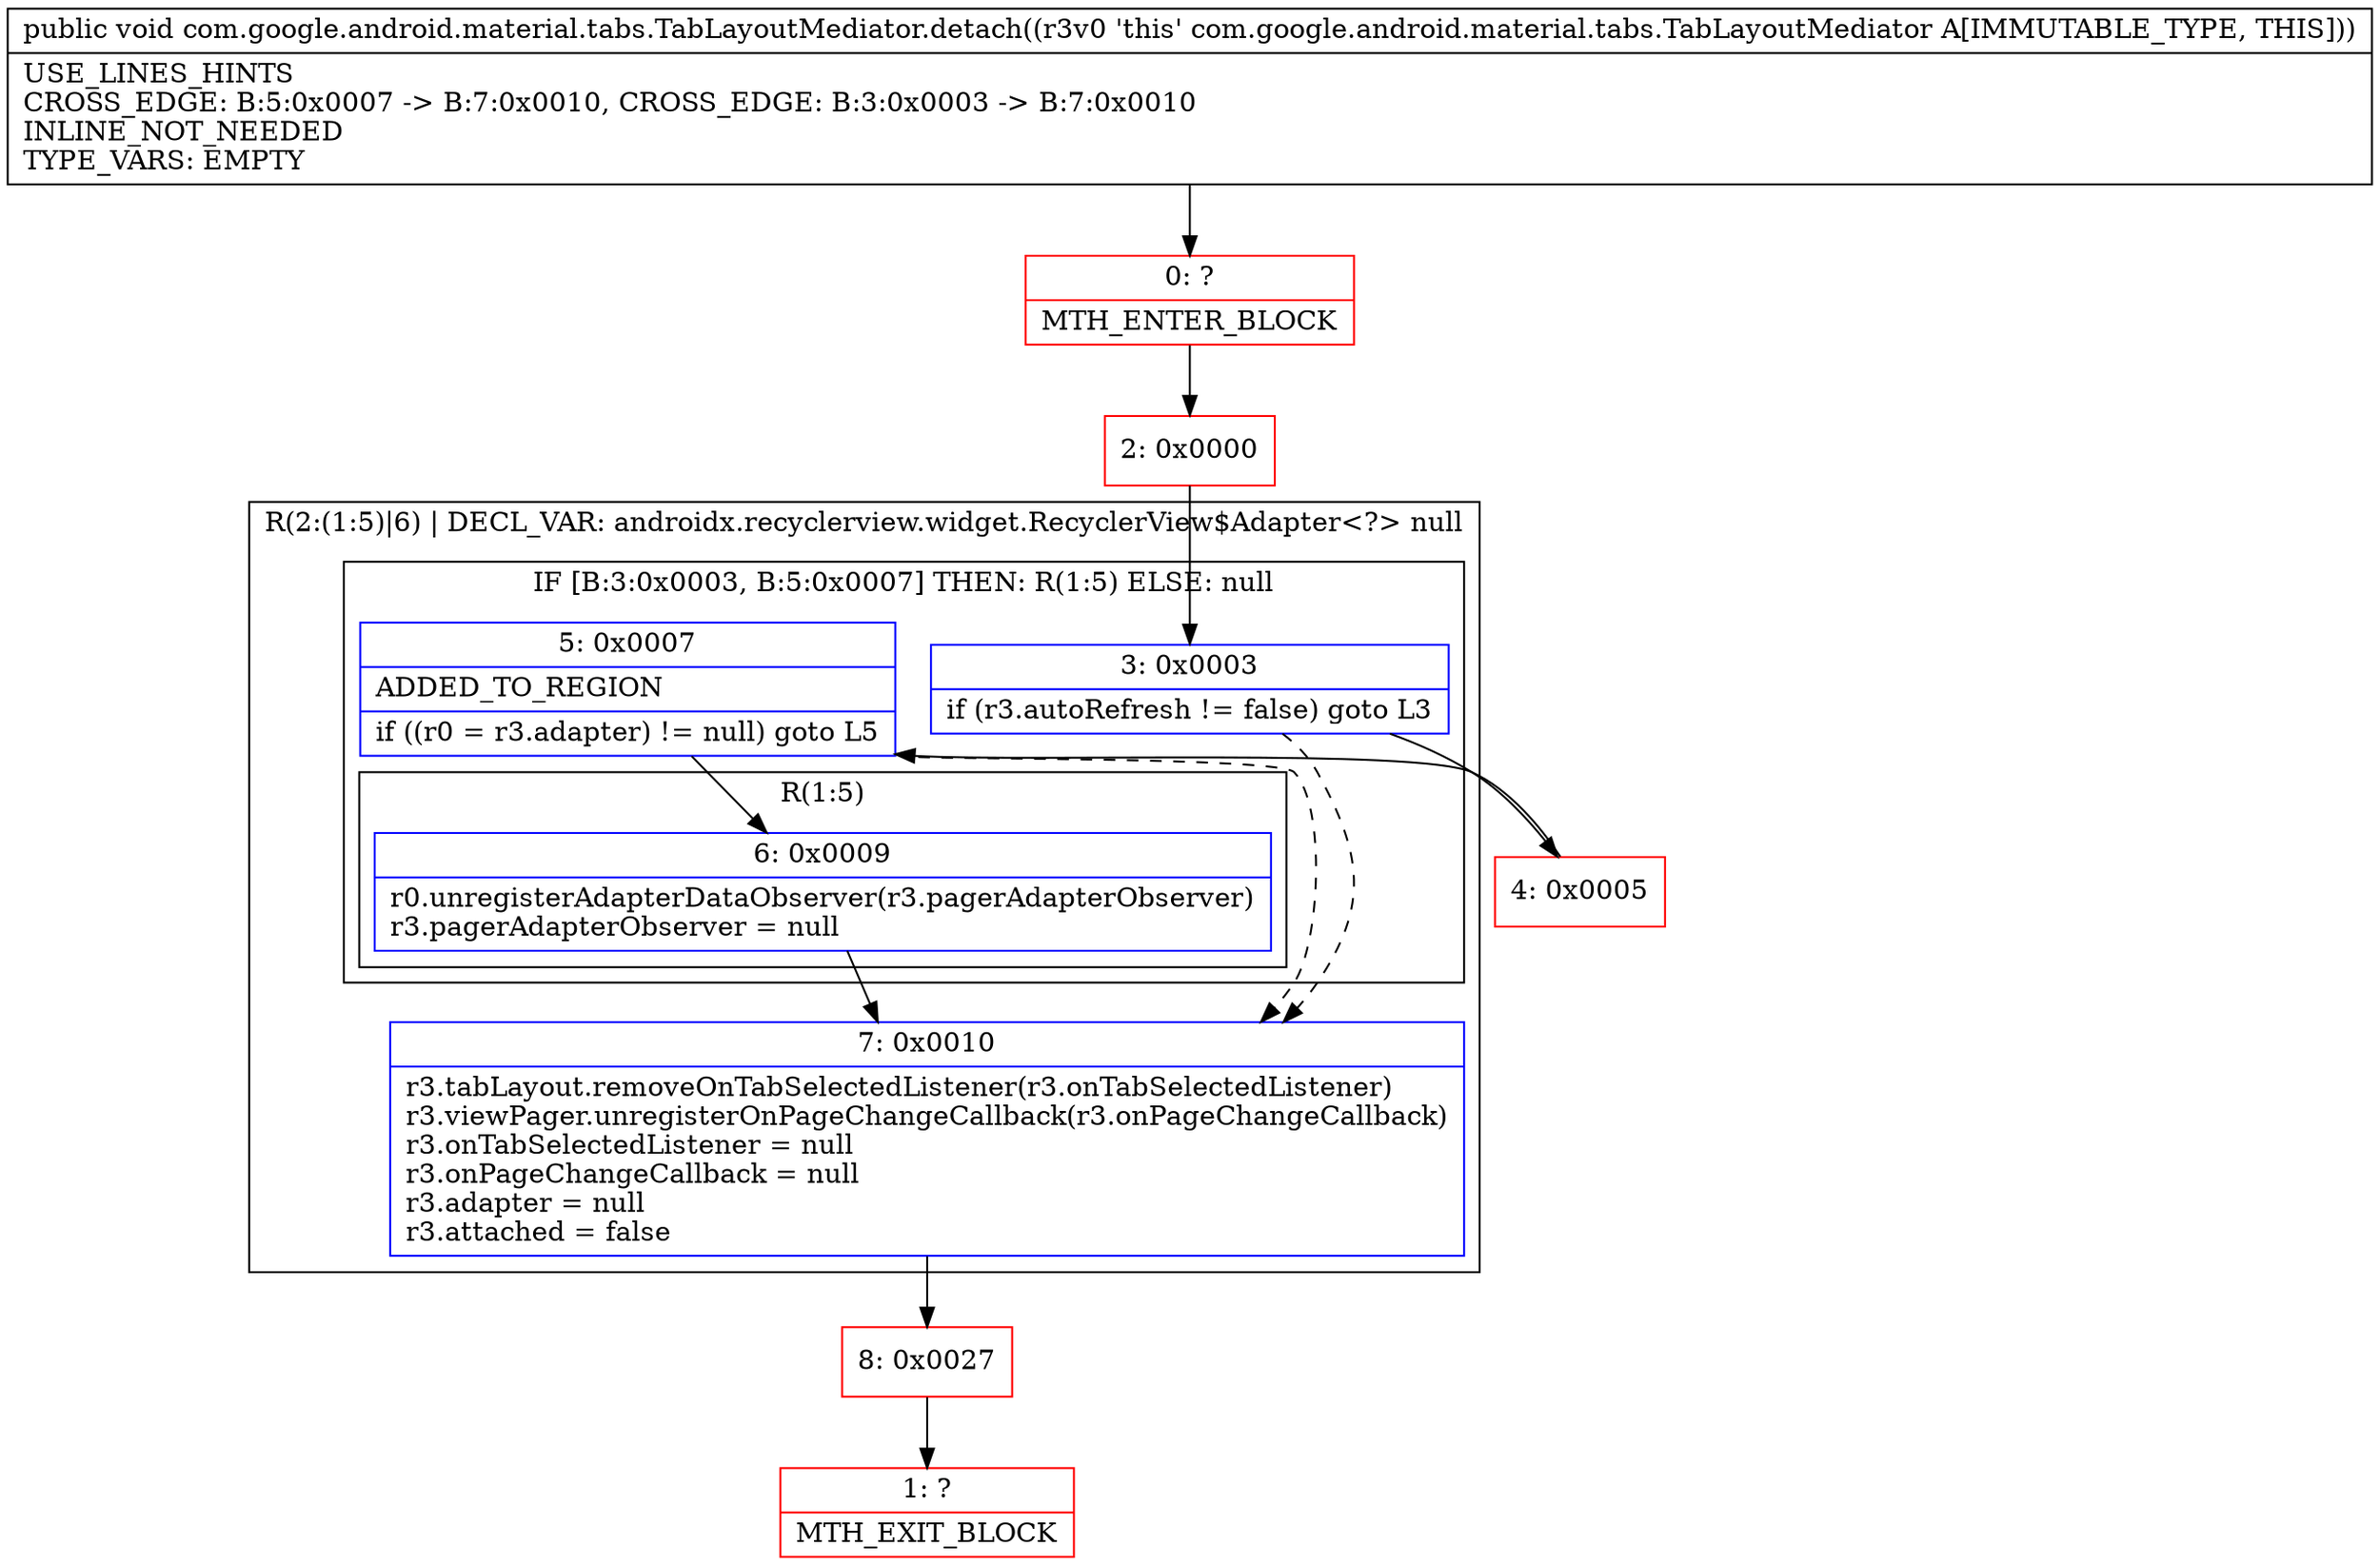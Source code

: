digraph "CFG forcom.google.android.material.tabs.TabLayoutMediator.detach()V" {
subgraph cluster_Region_855690129 {
label = "R(2:(1:5)|6) | DECL_VAR: androidx.recyclerview.widget.RecyclerView$Adapter\<?\> null\l";
node [shape=record,color=blue];
subgraph cluster_IfRegion_1608789989 {
label = "IF [B:3:0x0003, B:5:0x0007] THEN: R(1:5) ELSE: null";
node [shape=record,color=blue];
Node_3 [shape=record,label="{3\:\ 0x0003|if (r3.autoRefresh != false) goto L3\l}"];
Node_5 [shape=record,label="{5\:\ 0x0007|ADDED_TO_REGION\l|if ((r0 = r3.adapter) != null) goto L5\l}"];
subgraph cluster_Region_1409595076 {
label = "R(1:5)";
node [shape=record,color=blue];
Node_6 [shape=record,label="{6\:\ 0x0009|r0.unregisterAdapterDataObserver(r3.pagerAdapterObserver)\lr3.pagerAdapterObserver = null\l}"];
}
}
Node_7 [shape=record,label="{7\:\ 0x0010|r3.tabLayout.removeOnTabSelectedListener(r3.onTabSelectedListener)\lr3.viewPager.unregisterOnPageChangeCallback(r3.onPageChangeCallback)\lr3.onTabSelectedListener = null\lr3.onPageChangeCallback = null\lr3.adapter = null\lr3.attached = false\l}"];
}
Node_0 [shape=record,color=red,label="{0\:\ ?|MTH_ENTER_BLOCK\l}"];
Node_2 [shape=record,color=red,label="{2\:\ 0x0000}"];
Node_4 [shape=record,color=red,label="{4\:\ 0x0005}"];
Node_8 [shape=record,color=red,label="{8\:\ 0x0027}"];
Node_1 [shape=record,color=red,label="{1\:\ ?|MTH_EXIT_BLOCK\l}"];
MethodNode[shape=record,label="{public void com.google.android.material.tabs.TabLayoutMediator.detach((r3v0 'this' com.google.android.material.tabs.TabLayoutMediator A[IMMUTABLE_TYPE, THIS]))  | USE_LINES_HINTS\lCROSS_EDGE: B:5:0x0007 \-\> B:7:0x0010, CROSS_EDGE: B:3:0x0003 \-\> B:7:0x0010\lINLINE_NOT_NEEDED\lTYPE_VARS: EMPTY\l}"];
MethodNode -> Node_0;Node_3 -> Node_4;
Node_3 -> Node_7[style=dashed];
Node_5 -> Node_6;
Node_5 -> Node_7[style=dashed];
Node_6 -> Node_7;
Node_7 -> Node_8;
Node_0 -> Node_2;
Node_2 -> Node_3;
Node_4 -> Node_5;
Node_8 -> Node_1;
}

